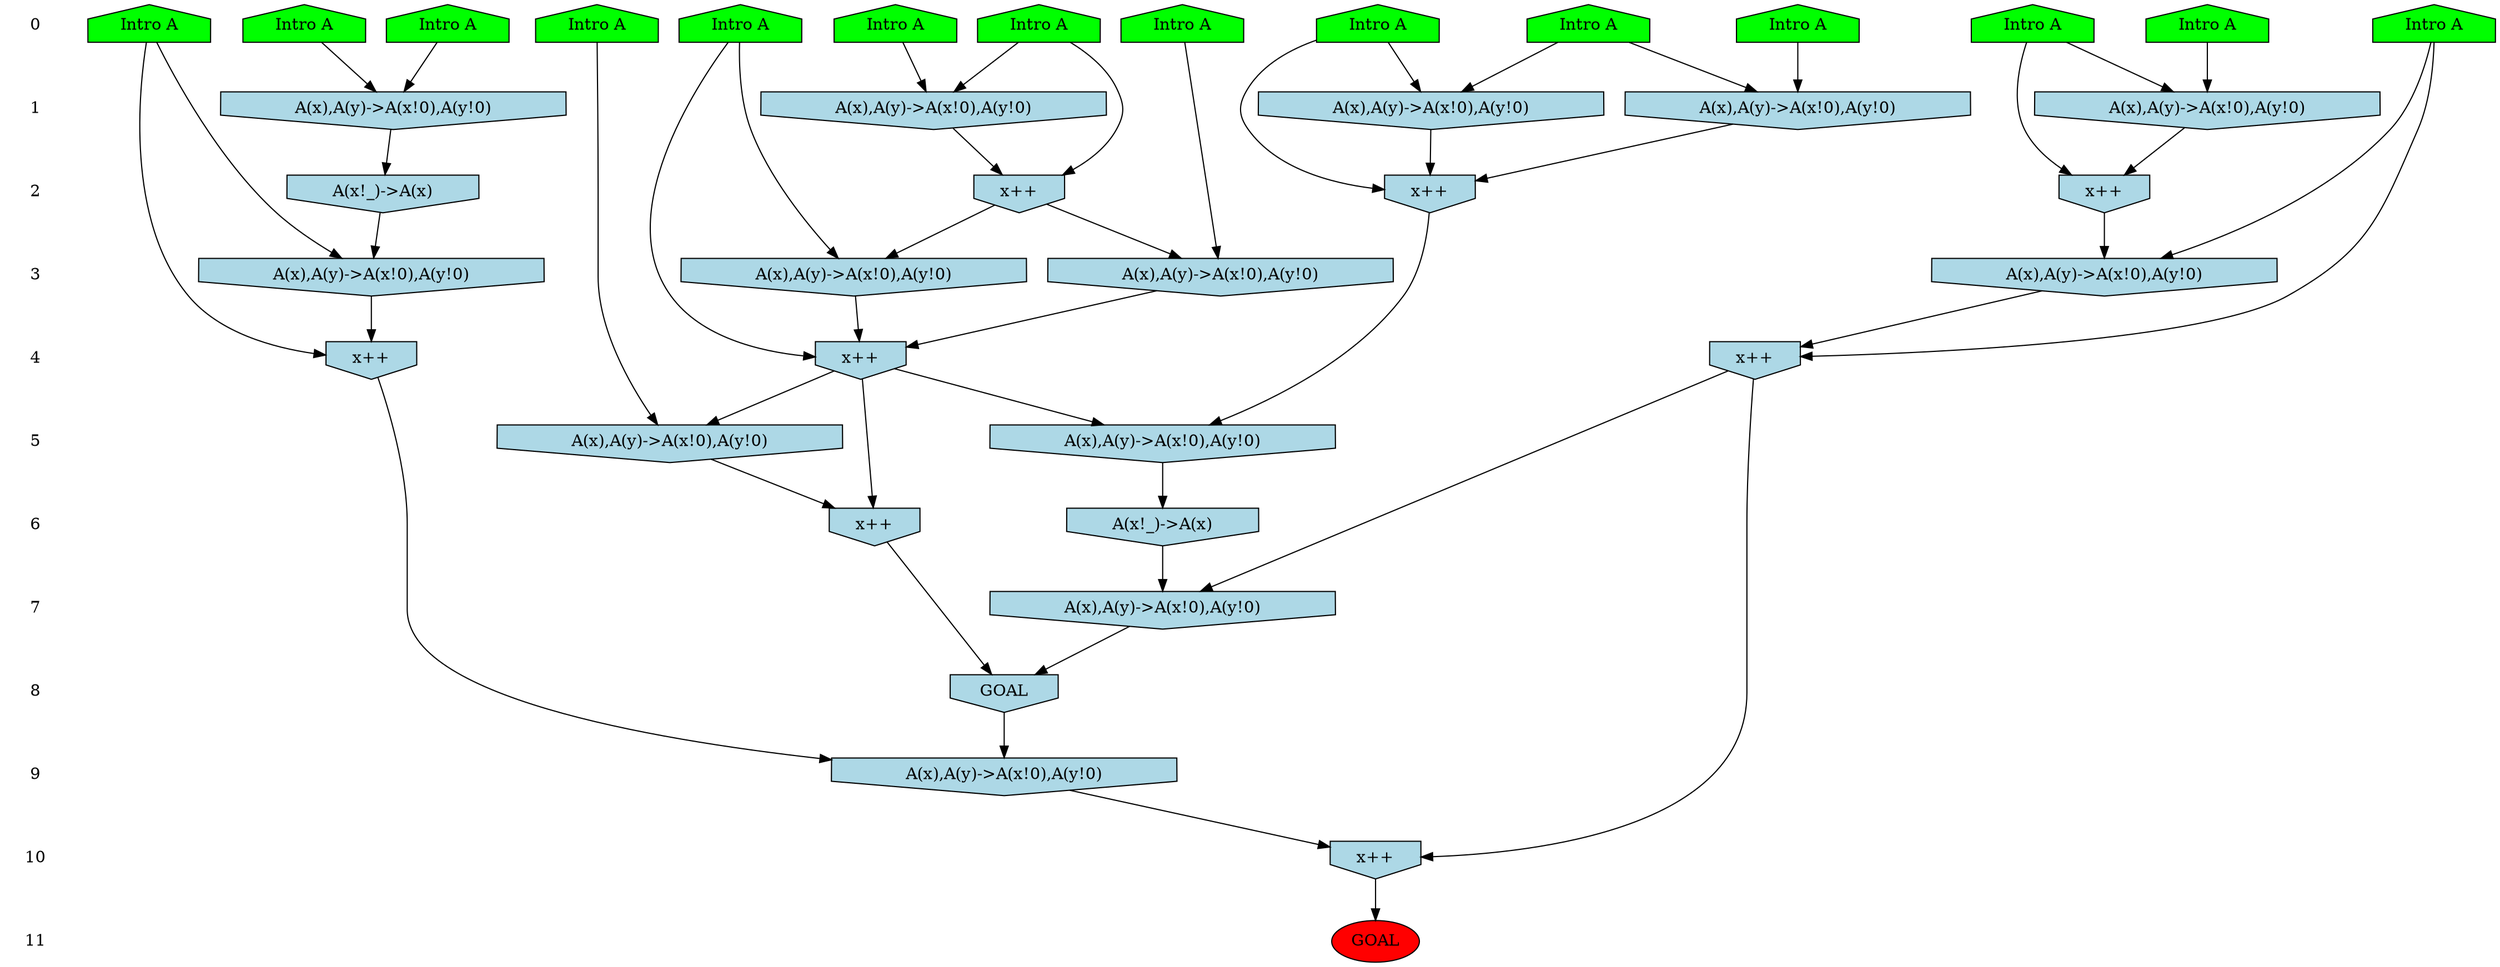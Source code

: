 /* Compression of 1 causal flows obtained in average at 1.776897E+00 t.u */
/* Compressed causal flows were: [481] */
digraph G{
 ranksep=.5 ; 
{ rank = same ; "0" [shape=plaintext] ; node_1 [label ="Intro A", shape=house, style=filled, fillcolor=green] ;
node_2 [label ="Intro A", shape=house, style=filled, fillcolor=green] ;
node_3 [label ="Intro A", shape=house, style=filled, fillcolor=green] ;
node_4 [label ="Intro A", shape=house, style=filled, fillcolor=green] ;
node_5 [label ="Intro A", shape=house, style=filled, fillcolor=green] ;
node_6 [label ="Intro A", shape=house, style=filled, fillcolor=green] ;
node_7 [label ="Intro A", shape=house, style=filled, fillcolor=green] ;
node_8 [label ="Intro A", shape=house, style=filled, fillcolor=green] ;
node_9 [label ="Intro A", shape=house, style=filled, fillcolor=green] ;
node_10 [label ="Intro A", shape=house, style=filled, fillcolor=green] ;
node_11 [label ="Intro A", shape=house, style=filled, fillcolor=green] ;
node_12 [label ="Intro A", shape=house, style=filled, fillcolor=green] ;
node_13 [label ="Intro A", shape=house, style=filled, fillcolor=green] ;
node_14 [label ="Intro A", shape=house, style=filled, fillcolor=green] ;
}
{ rank = same ; "1" [shape=plaintext] ; node_15 [label="A(x),A(y)->A(x!0),A(y!0)", shape=invhouse, style=filled, fillcolor = lightblue] ;
node_16 [label="A(x),A(y)->A(x!0),A(y!0)", shape=invhouse, style=filled, fillcolor = lightblue] ;
node_17 [label="A(x),A(y)->A(x!0),A(y!0)", shape=invhouse, style=filled, fillcolor = lightblue] ;
node_18 [label="A(x),A(y)->A(x!0),A(y!0)", shape=invhouse, style=filled, fillcolor = lightblue] ;
node_27 [label="A(x),A(y)->A(x!0),A(y!0)", shape=invhouse, style=filled, fillcolor = lightblue] ;
}
{ rank = same ; "2" [shape=plaintext] ; node_19 [label="A(x!_)->A(x)", shape=invhouse, style=filled, fillcolor = lightblue] ;
node_20 [label="x++", shape=invhouse, style=filled, fillcolor = lightblue] ;
node_21 [label="x++", shape=invhouse, style=filled, fillcolor = lightblue] ;
node_28 [label="x++", shape=invhouse, style=filled, fillcolor = lightblue] ;
}
{ rank = same ; "3" [shape=plaintext] ; node_22 [label="A(x),A(y)->A(x!0),A(y!0)", shape=invhouse, style=filled, fillcolor = lightblue] ;
node_23 [label="A(x),A(y)->A(x!0),A(y!0)", shape=invhouse, style=filled, fillcolor = lightblue] ;
node_25 [label="A(x),A(y)->A(x!0),A(y!0)", shape=invhouse, style=filled, fillcolor = lightblue] ;
node_26 [label="A(x),A(y)->A(x!0),A(y!0)", shape=invhouse, style=filled, fillcolor = lightblue] ;
}
{ rank = same ; "4" [shape=plaintext] ; node_24 [label="x++", shape=invhouse, style=filled, fillcolor = lightblue] ;
node_29 [label="x++", shape=invhouse, style=filled, fillcolor = lightblue] ;
node_30 [label="x++", shape=invhouse, style=filled, fillcolor = lightblue] ;
}
{ rank = same ; "5" [shape=plaintext] ; node_31 [label="A(x),A(y)->A(x!0),A(y!0)", shape=invhouse, style=filled, fillcolor = lightblue] ;
node_33 [label="A(x),A(y)->A(x!0),A(y!0)", shape=invhouse, style=filled, fillcolor = lightblue] ;
}
{ rank = same ; "6" [shape=plaintext] ; node_32 [label="A(x!_)->A(x)", shape=invhouse, style=filled, fillcolor = lightblue] ;
node_35 [label="x++", shape=invhouse, style=filled, fillcolor = lightblue] ;
}
{ rank = same ; "7" [shape=plaintext] ; node_34 [label="A(x),A(y)->A(x!0),A(y!0)", shape=invhouse, style=filled, fillcolor = lightblue] ;
}
{ rank = same ; "8" [shape=plaintext] ; node_36 [label="GOAL", shape=invhouse, style=filled, fillcolor = lightblue] ;
}
{ rank = same ; "9" [shape=plaintext] ; node_37 [label="A(x),A(y)->A(x!0),A(y!0)", shape=invhouse, style=filled, fillcolor = lightblue] ;
}
{ rank = same ; "10" [shape=plaintext] ; node_38 [label="x++", shape=invhouse, style=filled, fillcolor = lightblue] ;
}
{ rank = same ; "11" [shape=plaintext] ; node_39 [label ="GOAL", style=filled, fillcolor=red] ;
}
"0" -> "1" [style="invis"]; 
"1" -> "2" [style="invis"]; 
"2" -> "3" [style="invis"]; 
"3" -> "4" [style="invis"]; 
"4" -> "5" [style="invis"]; 
"5" -> "6" [style="invis"]; 
"6" -> "7" [style="invis"]; 
"7" -> "8" [style="invis"]; 
"8" -> "9" [style="invis"]; 
"9" -> "10" [style="invis"]; 
"10" -> "11" [style="invis"]; 
node_6 -> node_15
node_11 -> node_15
node_1 -> node_16
node_4 -> node_16
node_3 -> node_17
node_7 -> node_17
node_13 -> node_18
node_14 -> node_18
node_15 -> node_19
node_7 -> node_20
node_17 -> node_20
node_14 -> node_21
node_18 -> node_21
node_9 -> node_22
node_21 -> node_22
node_10 -> node_23
node_21 -> node_23
node_10 -> node_24
node_22 -> node_24
node_23 -> node_24
node_12 -> node_25
node_20 -> node_25
node_8 -> node_26
node_19 -> node_26
node_2 -> node_27
node_4 -> node_27
node_1 -> node_28
node_16 -> node_28
node_27 -> node_28
node_8 -> node_29
node_26 -> node_29
node_12 -> node_30
node_25 -> node_30
node_24 -> node_31
node_28 -> node_31
node_31 -> node_32
node_5 -> node_33
node_24 -> node_33
node_30 -> node_34
node_32 -> node_34
node_24 -> node_35
node_33 -> node_35
node_34 -> node_36
node_35 -> node_36
node_29 -> node_37
node_36 -> node_37
node_30 -> node_38
node_37 -> node_38
node_38 -> node_39
}
/*
 Dot generation time: 0.000194
*/